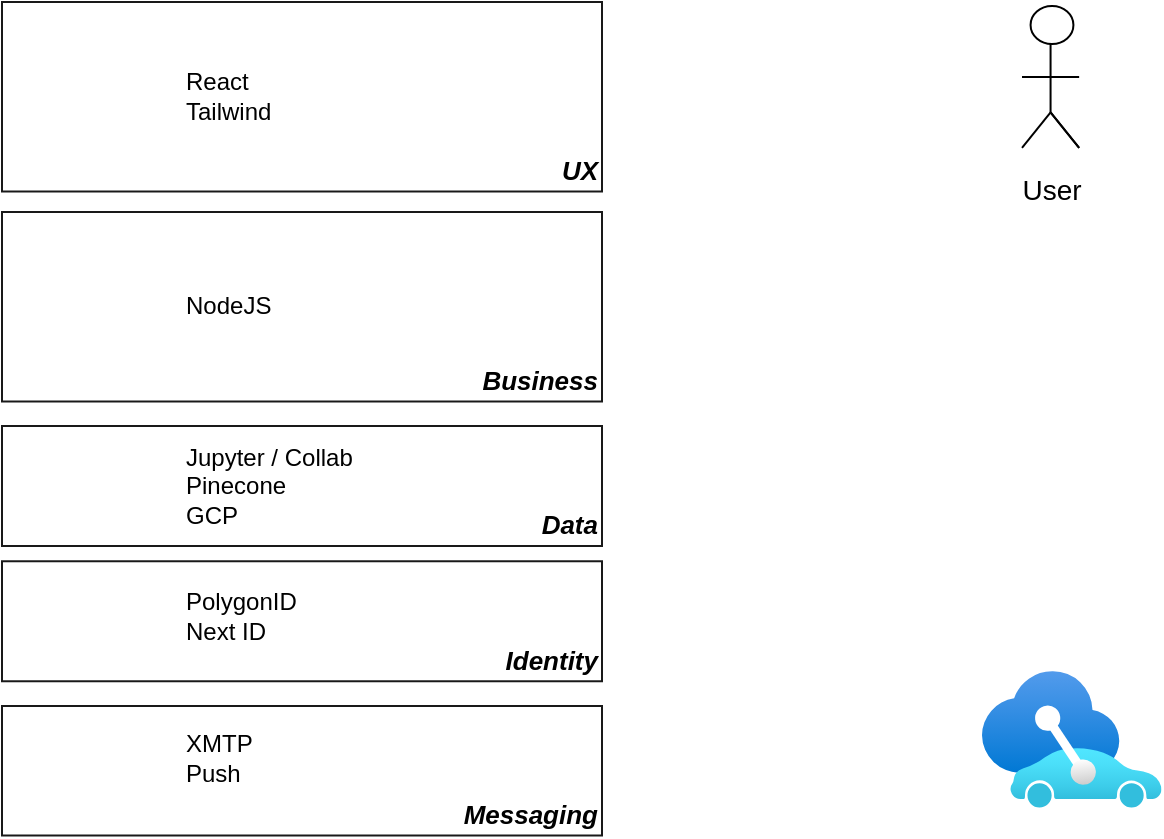 <mxfile version="21.6.1" type="device" pages="2">
  <diagram id="JP2djEKnHQQ-mV6eZ-kj" name="Page-2">
    <mxGraphModel dx="1051" dy="-1028" grid="1" gridSize="10" guides="1" tooltips="1" connect="1" arrows="1" fold="1" page="1" pageScale="1" pageWidth="1600" pageHeight="900" math="0" shadow="0">
      <root>
        <mxCell id="0" />
        <mxCell id="1" parent="0" />
        <mxCell id="ObnNZoZUJbo5KREX1ywR-1" value="&lt;font style=&quot;font-size: 13px;&quot;&gt;&lt;b style=&quot;font-size: 13px;&quot;&gt;Messaging&lt;/b&gt;&lt;/font&gt;" style="rounded=0;whiteSpace=wrap;html=1;fontFamily=Helvetica;verticalAlign=bottom;align=right;fontSize=13;fontStyle=2;opacity=90;glass=0;fontColor=#000000;" vertex="1" parent="1">
          <mxGeometry x="430" y="2270" width="300" height="64.75" as="geometry" />
        </mxCell>
        <mxCell id="ObnNZoZUJbo5KREX1ywR-2" value="&lt;font style=&quot;font-size: 13px;&quot;&gt;&lt;b style=&quot;font-size: 13px;&quot;&gt;Identity&lt;/b&gt;&lt;/font&gt;" style="rounded=0;whiteSpace=wrap;html=1;fontFamily=Helvetica;verticalAlign=bottom;align=right;fontSize=13;fontStyle=2;opacity=90;glass=0;fontColor=#000000;" vertex="1" parent="1">
          <mxGeometry x="430" y="2197.63" width="300" height="60" as="geometry" />
        </mxCell>
        <mxCell id="ObnNZoZUJbo5KREX1ywR-3" value="&lt;font style=&quot;font-size: 13px;&quot;&gt;&lt;b style=&quot;font-size: 13px;&quot;&gt;UX&lt;/b&gt;&lt;/font&gt;" style="rounded=0;whiteSpace=wrap;html=1;fontFamily=Helvetica;verticalAlign=bottom;align=right;fontSize=13;fontStyle=2;opacity=90;glass=0;fontColor=#000000;" vertex="1" parent="1">
          <mxGeometry x="430" y="1918" width="300" height="94.75" as="geometry" />
        </mxCell>
        <mxCell id="ObnNZoZUJbo5KREX1ywR-5" value="&lt;font style=&quot;font-size: 13px;&quot;&gt;&lt;b style=&quot;font-size: 13px;&quot;&gt;Business&lt;/b&gt;&lt;/font&gt;" style="rounded=0;whiteSpace=wrap;html=1;fontFamily=Helvetica;verticalAlign=bottom;align=right;fontSize=13;fontStyle=2;opacity=90;glass=0;fontColor=#000000;" vertex="1" parent="1">
          <mxGeometry x="430" y="2023" width="300" height="94.75" as="geometry" />
        </mxCell>
        <mxCell id="ObnNZoZUJbo5KREX1ywR-6" value="React&lt;br&gt;Tailwind" style="text;html=1;strokeColor=none;fillColor=none;align=left;verticalAlign=middle;whiteSpace=wrap;rounded=0;" vertex="1" parent="1">
          <mxGeometry x="520" y="1930" width="160" height="70" as="geometry" />
        </mxCell>
        <mxCell id="ObnNZoZUJbo5KREX1ywR-8" value="NodeJS" style="text;html=1;strokeColor=none;fillColor=none;align=left;verticalAlign=middle;whiteSpace=wrap;rounded=0;" vertex="1" parent="1">
          <mxGeometry x="520" y="2035.38" width="160" height="70" as="geometry" />
        </mxCell>
        <mxCell id="ObnNZoZUJbo5KREX1ywR-9" value="PolygonID&lt;br&gt;Next ID" style="text;html=1;strokeColor=none;fillColor=none;align=left;verticalAlign=middle;whiteSpace=wrap;rounded=0;" vertex="1" parent="1">
          <mxGeometry x="520" y="2190" width="160" height="70" as="geometry" />
        </mxCell>
        <mxCell id="ObnNZoZUJbo5KREX1ywR-10" value="XMTP&lt;br&gt;Push" style="text;html=1;strokeColor=none;fillColor=none;align=left;verticalAlign=middle;whiteSpace=wrap;rounded=0;" vertex="1" parent="1">
          <mxGeometry x="520" y="2270" width="160" height="52.38" as="geometry" />
        </mxCell>
        <mxCell id="GN4ar2SNNFl76MhofaQy-1" style="vsdxID=586;fillColor=none;gradientColor=none;strokeColor=none;spacingTop=-3;spacingBottom=-3;spacingLeft=-3;spacingRight=-3;labelBackgroundColor=none;rounded=0;html=1;whiteSpace=wrap;" vertex="1" parent="1">
          <mxGeometry x="910" y="1920" width="90" height="90" as="geometry" />
        </mxCell>
        <mxCell id="GN4ar2SNNFl76MhofaQy-2" style="vsdxID=587;fillColor=none;gradientColor=none;strokeColor=none;spacingTop=-3;spacingBottom=-3;spacingLeft=-3;spacingRight=-3;labelBackgroundColor=none;rounded=0;html=1;whiteSpace=wrap;" vertex="1" parent="GN4ar2SNNFl76MhofaQy-1">
          <mxGeometry x="30" width="28.571" height="70.986" as="geometry" />
        </mxCell>
        <mxCell id="GN4ar2SNNFl76MhofaQy-3" style="vsdxID=588;fillColor=#ffffff;gradientColor=none;shape=stencil(lZPbDoIwDIafZpcuWwtzXhoP70EEhHiADFR4e4FNYDA07qr7u7/50nYEd0US5BEBVpQqu0SvNCwTgnsCkN6TSKVlExE8ENzFmYrOKnvcQ33Pg/ZlG92yZ1uh0j7pUxStC1itFe5R4XXKURtOD6Ud3DxgHpWS+5v+GL/Jo0f5mhmxgh8mkxc+lbDh7HO4seMccyZ1nGzrQDVVbT6DImxATS0HPmEDTlw4bdZfXKtxrZp/bwG4PODq9TLUZKhOqMUOWNCjCYINaDcbfpiWB+tibeJhg+P0etUfoN/RJphufCPp34KHNw==);strokeColor=#000000;spacingTop=-3;spacingBottom=-3;spacingLeft=-3;spacingRight=-3;labelBackgroundColor=none;rounded=0;html=1;whiteSpace=wrap;" vertex="1" parent="GN4ar2SNNFl76MhofaQy-2">
          <mxGeometry x="4.286" width="21.429" height="19.014" as="geometry" />
        </mxCell>
        <mxCell id="GN4ar2SNNFl76MhofaQy-4" vertex="1" parent="GN4ar2SNNFl76MhofaQy-2">
          <mxGeometry y="70.986" as="geometry" />
        </mxCell>
        <mxCell id="GN4ar2SNNFl76MhofaQy-5" vertex="1" parent="GN4ar2SNNFl76MhofaQy-2">
          <mxGeometry x="14.286" y="53.239" as="geometry" />
        </mxCell>
        <mxCell id="GN4ar2SNNFl76MhofaQy-6" style="vsdxID=593;edgeStyle=none;startArrow=none;endArrow=none;startSize=5;endSize=5;strokeColor=#000000;spacingTop=-3;spacingBottom=-3;spacingLeft=-3;spacingRight=-3;verticalAlign=middle;html=1;labelBackgroundColor=none;rounded=0;" edge="1" parent="GN4ar2SNNFl76MhofaQy-2" source="GN4ar2SNNFl76MhofaQy-4" target="GN4ar2SNNFl76MhofaQy-5">
          <mxGeometry relative="1" as="geometry">
            <mxPoint x="-1" as="offset" />
            <Array as="points" />
          </mxGeometry>
        </mxCell>
        <mxCell id="GN4ar2SNNFl76MhofaQy-7" vertex="1" parent="GN4ar2SNNFl76MhofaQy-2">
          <mxGeometry x="14.286" y="53.239" as="geometry" />
        </mxCell>
        <mxCell id="GN4ar2SNNFl76MhofaQy-8" style="vsdxID=589;edgeStyle=none;startArrow=none;endArrow=none;startSize=5;endSize=5;strokeColor=#000000;spacingTop=-3;spacingBottom=-3;spacingLeft=-3;spacingRight=-3;verticalAlign=middle;html=1;labelBackgroundColor=none;rounded=0;exitX=0.467;exitY=1;exitDx=0;exitDy=0;exitPerimeter=0;" edge="1" parent="GN4ar2SNNFl76MhofaQy-2" source="GN4ar2SNNFl76MhofaQy-3" target="GN4ar2SNNFl76MhofaQy-7">
          <mxGeometry relative="1" as="geometry">
            <mxPoint x="1" as="offset" />
            <Array as="points" />
          </mxGeometry>
        </mxCell>
        <mxCell id="GN4ar2SNNFl76MhofaQy-9" style="vsdxID=590;edgeStyle=none;startArrow=none;endArrow=none;startSize=5;endSize=5;strokeColor=#000000;spacingTop=-3;spacingBottom=-3;spacingLeft=-3;spacingRight=-3;verticalAlign=middle;html=1;labelBackgroundColor=none;rounded=0;" edge="1" parent="GN4ar2SNNFl76MhofaQy-2">
          <mxGeometry relative="1" as="geometry">
            <mxPoint as="offset" />
            <Array as="points" />
            <mxPoint y="35.493" as="sourcePoint" />
            <mxPoint x="28.571" y="35.493" as="targetPoint" />
          </mxGeometry>
        </mxCell>
        <mxCell id="GN4ar2SNNFl76MhofaQy-10" style="vsdxID=591;edgeStyle=none;startArrow=none;endArrow=none;startSize=5;endSize=5;strokeColor=#000000;spacingTop=-3;spacingBottom=-3;spacingLeft=-3;spacingRight=-3;verticalAlign=middle;html=1;labelBackgroundColor=none;rounded=0;" edge="1" parent="GN4ar2SNNFl76MhofaQy-2">
          <mxGeometry relative="1" as="geometry">
            <mxPoint x="-1" y="-1" as="offset" />
            <Array as="points" />
            <mxPoint x="14.286" y="53.239" as="sourcePoint" />
            <mxPoint x="28.571" y="70.986" as="targetPoint" />
          </mxGeometry>
        </mxCell>
        <mxCell id="GN4ar2SNNFl76MhofaQy-11" style="vsdxID=592;edgeStyle=none;startArrow=none;endArrow=none;startSize=5;endSize=5;strokeColor=#000000;spacingTop=-3;spacingBottom=-3;spacingLeft=-3;spacingRight=-3;verticalAlign=middle;html=1;labelBackgroundColor=none;rounded=0;" edge="1" parent="GN4ar2SNNFl76MhofaQy-2">
          <mxGeometry relative="1" as="geometry">
            <mxPoint x="-1" y="-1" as="offset" />
            <Array as="points" />
            <mxPoint x="14.286" y="53.239" as="sourcePoint" />
            <mxPoint x="28.571" y="70.986" as="targetPoint" />
          </mxGeometry>
        </mxCell>
        <mxCell id="GN4ar2SNNFl76MhofaQy-12" value="&lt;p style=&quot;margin-left: 0 ; margin-right: 0 ; margin-top: 0px ; margin-bottom: 0px ; text-indent: 0 ; direction: ltr&quot;&gt;&lt;font style=&quot;font-size: 14px ; font-family: &amp;quot;helvetica&amp;quot; ; color: #000000 ; direction: ltr ; letter-spacing: 0px ; line-height: 120% ; opacity: 1&quot;&gt;User&lt;/font&gt;&lt;/p&gt;" style="verticalAlign=middle;align=center;vsdxID=594;fillColor=none;gradientColor=none;shape=stencil(nZBRDoQgDERP03+WHsHFe5iISyOCQdT19kIaIxq//Jtp3zTpAFaTaUYNUkwx+F6v1EYD+AUpyRkdKCYFqACrzgf9C352LfuxyWRWg1/yhT/nRE5IsZWuZtCSK8CPeI0e/hF+jV7AJM4PO7KWCyr390bSiNtEtQM=);strokeColor=none;spacingTop=-3;spacingBottom=-3;spacingLeft=1;spacingRight=1;labelBackgroundColor=none;rounded=0;html=1;whiteSpace=wrap;" vertex="1" parent="GN4ar2SNNFl76MhofaQy-1">
          <mxGeometry y="81.718" width="90" height="20.282" as="geometry" />
        </mxCell>
        <mxCell id="9_uPriABrf-CSc4fvWER-1" value="" style="image;aspect=fixed;html=1;points=[];align=center;fontSize=12;image=img/lib/azure2/other/Connected_Vehicle_Platform.svg;" vertex="1" parent="1">
          <mxGeometry x="920" y="2252.38" width="89.73" height="68.62" as="geometry" />
        </mxCell>
        <mxCell id="9_uPriABrf-CSc4fvWER-13" value="&lt;b&gt;Data&lt;/b&gt;" style="rounded=0;whiteSpace=wrap;html=1;fontFamily=Helvetica;verticalAlign=bottom;align=right;fontSize=13;fontStyle=2;opacity=90;glass=0;fontColor=#000000;" vertex="1" parent="1">
          <mxGeometry x="430" y="2130" width="300" height="60" as="geometry" />
        </mxCell>
        <mxCell id="9_uPriABrf-CSc4fvWER-14" value="Jupyter / Collab&lt;br&gt;Pinecone&lt;br&gt;GCP" style="text;html=1;strokeColor=none;fillColor=none;align=left;verticalAlign=middle;whiteSpace=wrap;rounded=0;" vertex="1" parent="1">
          <mxGeometry x="520" y="2125" width="160" height="70" as="geometry" />
        </mxCell>
      </root>
    </mxGraphModel>
  </diagram>
  <diagram id="adSwoUCiFSW559nyEVUO" name="Page-3">
    <mxGraphModel dx="946" dy="695" grid="1" gridSize="10" guides="1" tooltips="1" connect="1" arrows="1" fold="1" page="1" pageScale="1" pageWidth="1600" pageHeight="900" math="0" shadow="0">
      <root>
        <mxCell id="0" />
        <mxCell id="1" parent="0" />
        <mxCell id="PmPFW9xvXfmEW1XXQrHH-1" value="Car" style="whiteSpace=wrap;html=1;aspect=fixed;" vertex="1" parent="1">
          <mxGeometry x="130" y="380" width="80" height="80" as="geometry" />
        </mxCell>
        <mxCell id="PmPFW9xvXfmEW1XXQrHH-3" value="Crash Detection" style="text;html=1;strokeColor=none;fillColor=none;align=center;verticalAlign=middle;whiteSpace=wrap;rounded=0;" vertex="1" parent="1">
          <mxGeometry x="140" y="610" width="60" height="30" as="geometry" />
        </mxCell>
        <mxCell id="PmPFW9xvXfmEW1XXQrHH-4" value="" style="endArrow=classic;html=1;rounded=0;exitX=1;exitY=0.5;exitDx=0;exitDy=0;entryX=-0.025;entryY=0.284;entryDx=0;entryDy=0;entryPerimeter=0;" edge="1" parent="1" source="PmPFW9xvXfmEW1XXQrHH-1" target="PmPFW9xvXfmEW1XXQrHH-19">
          <mxGeometry width="50" height="50" relative="1" as="geometry">
            <mxPoint x="420" y="480" as="sourcePoint" />
            <mxPoint x="420" y="460" as="targetPoint" />
          </mxGeometry>
        </mxCell>
        <mxCell id="PmPFW9xvXfmEW1XXQrHH-5" value="&amp;lt; event / msg &amp;gt;" style="text;html=1;strokeColor=none;fillColor=none;align=center;verticalAlign=middle;whiteSpace=wrap;rounded=0;" vertex="1" parent="1">
          <mxGeometry x="260" y="393" width="120" height="30" as="geometry" />
        </mxCell>
        <mxCell id="PmPFW9xvXfmEW1XXQrHH-6" value="&amp;lt; identity / msg &amp;gt;" style="text;html=1;strokeColor=none;fillColor=none;align=center;verticalAlign=middle;whiteSpace=wrap;rounded=0;" vertex="1" parent="1">
          <mxGeometry x="260" y="416" width="120" height="30" as="geometry" />
        </mxCell>
        <mxCell id="PmPFW9xvXfmEW1XXQrHH-8" value="User Identity" style="rounded=0;whiteSpace=wrap;html=1;" vertex="1" parent="1">
          <mxGeometry x="130" y="480" width="80" height="70" as="geometry" />
        </mxCell>
        <mxCell id="PmPFW9xvXfmEW1XXQrHH-9" value="DApp" style="whiteSpace=wrap;html=1;aspect=fixed;" vertex="1" parent="1">
          <mxGeometry x="430" y="105" width="120" height="120" as="geometry" />
        </mxCell>
        <mxCell id="PmPFW9xvXfmEW1XXQrHH-13" value="" style="rounded=0;whiteSpace=wrap;html=1;fillColor=none;" vertex="1" parent="1">
          <mxGeometry x="100" y="350" width="140" height="240" as="geometry" />
        </mxCell>
        <mxCell id="PmPFW9xvXfmEW1XXQrHH-14" value="-Register Identity (Dock.io)&lt;br&gt;-Create Channel (Push)" style="text;html=1;strokeColor=none;fillColor=none;align=left;verticalAlign=middle;whiteSpace=wrap;rounded=0;" vertex="1" parent="1">
          <mxGeometry x="560" y="105" width="180" height="130" as="geometry" />
        </mxCell>
        <mxCell id="PmPFW9xvXfmEW1XXQrHH-19" value="DLT" style="rounded=0;whiteSpace=wrap;html=1;" vertex="1" parent="1">
          <mxGeometry x="419" y="350" width="160" height="250" as="geometry" />
        </mxCell>
        <mxCell id="PmPFW9xvXfmEW1XXQrHH-16" value="DID (dock.io)" style="rounded=1;whiteSpace=wrap;html=1;" vertex="1" parent="1">
          <mxGeometry x="450" y="366" width="100" height="50" as="geometry" />
        </mxCell>
        <mxCell id="PmPFW9xvXfmEW1XXQrHH-17" value="Push protocol" style="rounded=1;whiteSpace=wrap;html=1;" vertex="1" parent="1">
          <mxGeometry x="450" y="530" width="100" height="50" as="geometry" />
        </mxCell>
        <mxCell id="PmPFW9xvXfmEW1XXQrHH-20" value="Insurance Co." style="rounded=0;whiteSpace=wrap;html=1;" vertex="1" parent="1">
          <mxGeometry x="660" y="325" width="120" height="60" as="geometry" />
        </mxCell>
        <mxCell id="PmPFW9xvXfmEW1XXQrHH-21" value="Financial Institution" style="rounded=0;whiteSpace=wrap;html=1;" vertex="1" parent="1">
          <mxGeometry x="660" y="405" width="120" height="60" as="geometry" />
        </mxCell>
        <mxCell id="PmPFW9xvXfmEW1XXQrHH-22" value="First Responders" style="rounded=0;whiteSpace=wrap;html=1;" vertex="1" parent="1">
          <mxGeometry x="660" y="485" width="120" height="60" as="geometry" />
        </mxCell>
        <mxCell id="PmPFW9xvXfmEW1XXQrHH-23" value="Connected Assets (IoT)" style="rounded=0;whiteSpace=wrap;html=1;" vertex="1" parent="1">
          <mxGeometry x="660" y="565" width="120" height="60" as="geometry" />
        </mxCell>
        <mxCell id="PmPFW9xvXfmEW1XXQrHH-25" value="Issuer" style="whiteSpace=wrap;html=1;aspect=fixed;" vertex="1" parent="1">
          <mxGeometry x="250" y="130" width="80" height="80" as="geometry" />
        </mxCell>
        <mxCell id="PmPFW9xvXfmEW1XXQrHH-27" value="-Send a Proof of no bad driving / incidents&lt;br&gt;-&amp;gt;Speed" style="text;html=1;strokeColor=none;fillColor=none;align=left;verticalAlign=middle;whiteSpace=wrap;rounded=0;" vertex="1" parent="1">
          <mxGeometry x="155" y="250" width="270" height="50" as="geometry" />
        </mxCell>
      </root>
    </mxGraphModel>
  </diagram>
</mxfile>
